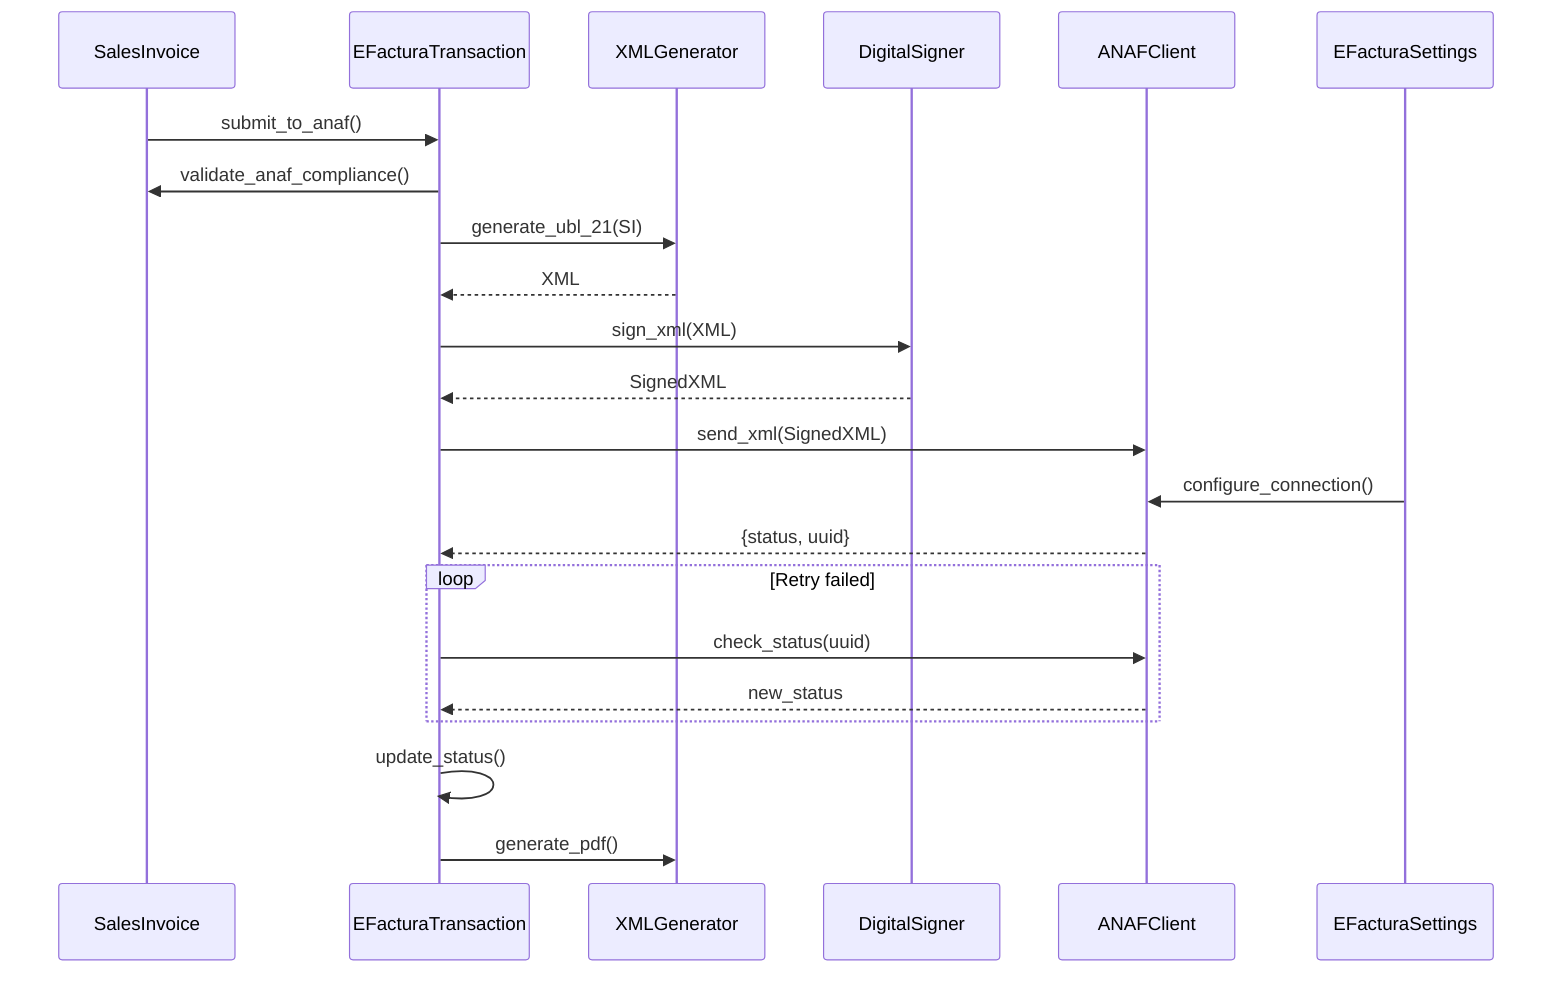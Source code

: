 sequenceDiagram
    participant SI as SalesInvoice
    participant EFT as EFacturaTransaction
    participant XMLG as XMLGenerator
    participant DS as DigitalSigner
    participant ANAF as ANAFClient
    participant Settings as EFacturaSettings
    SI->>EFT: submit_to_anaf()
    EFT->>SI: validate_anaf_compliance()
    EFT->>XMLG: generate_ubl_21(SI)
    XMLG-->>EFT: XML
    EFT->>DS: sign_xml(XML)
    DS-->>EFT: SignedXML
    EFT->>ANAF: send_xml(SignedXML)
    Settings->>ANAF: configure_connection()
    ANAF-->>EFT: {status, uuid}
    loop Retry failed
        EFT->>ANAF: check_status(uuid)
        ANAF-->>EFT: new_status
    end
    EFT->>EFT: update_status()
    EFT->>XMLG: generate_pdf()